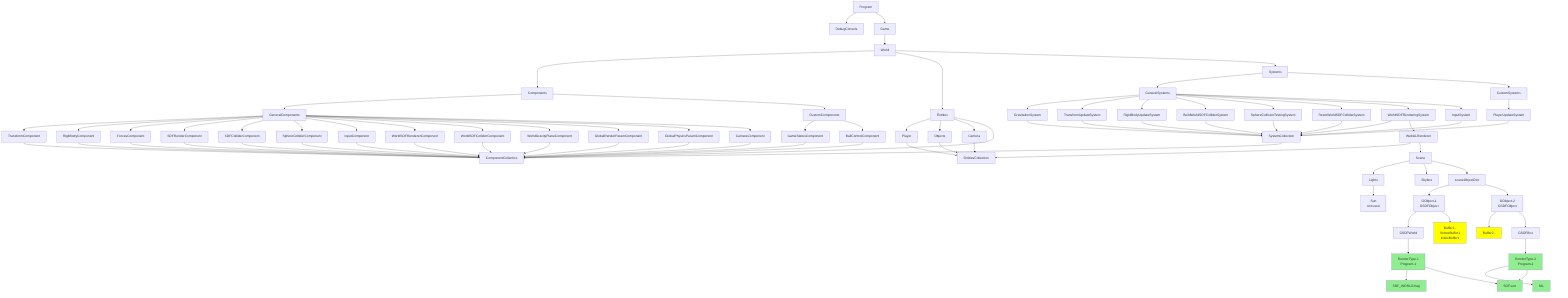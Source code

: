graph TB;
Program --> DebugConsole;
Program --> Game;
Game --> World;
World --> Components;
Components --> GeneralComponents;
Components --> CustomComponents;
GeneralComponents --> TransformComponent --> ComponentCollection;
GeneralComponents --> RigitBodyComponent --> ComponentCollection;
GeneralComponents --> ForcesComponent --> ComponentCollection;
GeneralComponents --> SDFRenderComponent --> ComponentCollection;
GeneralComponents --> SDFColliderComponent --> ComponentCollection;
GeneralComponents --> SphereColliderComponent --> ComponentCollection;
GeneralComponents --> InputComponent --> ComponentCollection;
GeneralComponents --> WorldSDFRendererComponent --> ComponentCollection;
GeneralComponents --> WorldSDFColliderComponent --> ComponentCollection;
GeneralComponents --> WorldGravityPlaneComponent --> ComponentCollection;
GeneralComponents --> GlobalRenderParamComponent --> ComponentCollection;
GeneralComponents --> GlobalPhysicsParamComponent --> ComponentCollection;
GeneralComponents --> CameraComponent --> ComponentCollection;
CustomComponents --> GameStatusComponent --> ComponentCollection;
CustomComponents --> BallControlComponent --> ComponentCollection;
World --> Entities;
Entities --> Player --> EntitiesCollection;
Entities --> Objects --> EntitiesCollection;
Entities --> Camera --> EntitiesCollection;
Entities --> ComponentCollection;
World --> Systems;
Systems --> GeneralSystems;
Systems --> CustomSystems;
GeneralSystems --> GravitationSystem --> SystemCollection;
GeneralSystems --> TransformUpdateSystem --> SystemCollection;
GeneralSystems --> RigidBodyUpdateSystem --> SystemCollection;
GeneralSystems --> BuildWorldSDFColliderSystem --> SystemCollection;
GeneralSystems --> SphereCollisionTestingSystem --> SystemCollection;
GeneralSystems --> ResetWorldSDFColliderSystem --> SystemCollection;
GeneralSystems --> WorldSDFRenderingSystem --> SystemCollection;
GeneralSystems --> InputSystem --> SystemCollection;
CustomSystems --> PlayerUpdateSystem --> SystemCollection;
SystemCollection --> ComponentCollection;
WorldSDFRenderingSystem --> WebGLRenderer;
WebGLRenderer --> EntitiesCollection;
WebGLRenderer --> Scene;
Scene --> Lights;
Lights --> Sun[Sun<br>not used];
Scene --> Skybox;
Scene --> sceneObjectDict;
sceneObjectDict --> GObject-1[GObject-1<br>GSDFObject];
sceneObjectDict --> GObject-2[GObject-2<br>GSDFObject];
GObject-1 --> Material-1[GSDFWorld];
GObject-1 --> Buffer1..[Buffer1..<br>VertexBuffer1<br>IndexBuffer1];
GObject-2 --> Buffer2..;
GObject-2 --> Material-2[GSDFBox];
Material-1 --> RenderType-1[RenderType-1<br>Program-1];
Material-2 --> RenderType-2[RenderType-2<br>Program-2];
RenderType-1 --> FragmentShader-A[SDF_WORLD.frag];
RenderType-1 --> VertexShader-A[SDF.vert];
RenderType-2 --> FragmentShader-B[NIL];
RenderType-2 --> VertexShader-A;
style RenderType-2 fill:lightgreen;
style RenderType-1 fill:lightgreen;
style FragmentShader-A fill:lightgreen;
style FragmentShader-B fill:lightgreen;
style VertexShader-A fill:lightgreen;
style VertexShader-A fill:lightgreen;
style Buffer1.. fill:yellow;
style Buffer2.. fill:yellow;